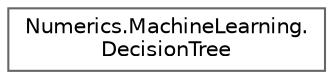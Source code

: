 digraph "Graphical Class Hierarchy"
{
 // LATEX_PDF_SIZE
  bgcolor="transparent";
  edge [fontname=Helvetica,fontsize=10,labelfontname=Helvetica,labelfontsize=10];
  node [fontname=Helvetica,fontsize=10,shape=box,height=0.2,width=0.4];
  rankdir="LR";
  Node0 [id="Node000000",label="Numerics.MachineLearning.\lDecisionTree",height=0.2,width=0.4,color="grey40", fillcolor="white", style="filled",URL="$class_numerics_1_1_machine_learning_1_1_decision_tree.html",tooltip="The Decision Tree learning algorithm."];
}
